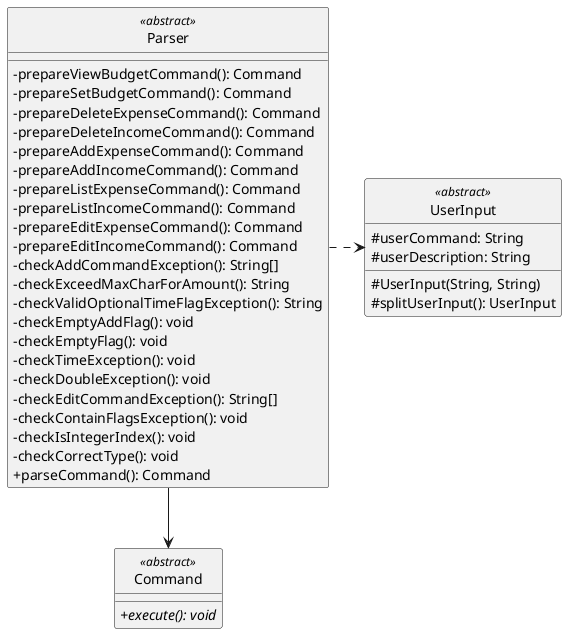 @startuml
skinparam classAttributeIconSize 0
hide circle

class "Parser" as parser
class "Command" as command

class parser <<abstract>> {
    -prepareViewBudgetCommand(): Command
    -prepareSetBudgetCommand(): Command
    -prepareDeleteExpenseCommand(): Command
    -prepareDeleteIncomeCommand(): Command
    -prepareAddExpenseCommand(): Command
    -prepareAddIncomeCommand(): Command
    -prepareListExpenseCommand(): Command
    -prepareListIncomeCommand(): Command
    -prepareEditExpenseCommand(): Command
    -prepareEditIncomeCommand(): Command
    -checkAddCommandException(): String[]
    -checkExceedMaxCharForAmount(): String
    -checkValidOptionalTimeFlagException(): String
    -checkEmptyAddFlag(): void
    -checkEmptyFlag(): void
    -checkTimeException(): void
    -checkDoubleException(): void
    -checkEditCommandException(): String[]
    -checkContainFlagsException(): void
    -checkIsIntegerIndex(): void
    -checkCorrectType(): void
    +parseCommand(): Command
}

class command <<abstract>> {
    {abstract} +execute(): void
}

class UserInput <<abstract>> {
    #userCommand: String
    #userDescription: String

    #UserInput(String, String)
    #splitUserInput(): UserInput
}

parser --> command
parser .> UserInput

@enduml